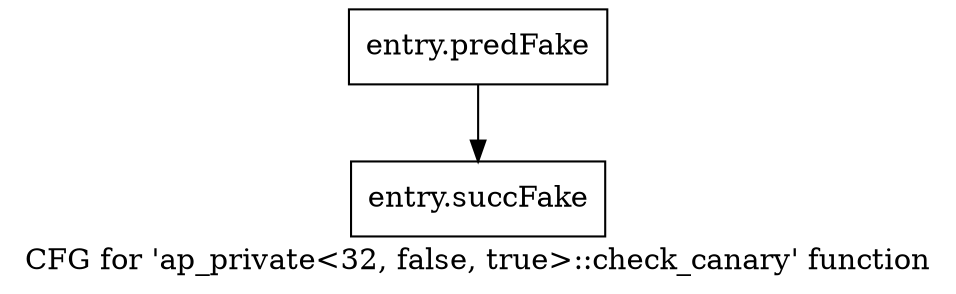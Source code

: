 digraph "CFG for 'ap_private\<32, false, true\>::check_canary' function" {
	label="CFG for 'ap_private\<32, false, true\>::check_canary' function";

	Node0x57dec30 [shape=record,filename="",linenumber="",label="{entry.predFake}"];
	Node0x57dec30 -> Node0x54d26f0[ callList="" memoryops="" filename="/home/omerfaruk/tools/Xilinx/Vitis_HLS/2023.2/include/etc/ap_private.h" execusionnum="387"];
	Node0x54d26f0 [shape=record,filename="/home/omerfaruk/tools/Xilinx/Vitis_HLS/2023.2/include/etc/ap_private.h",linenumber="1384",label="{entry.succFake}"];
}
